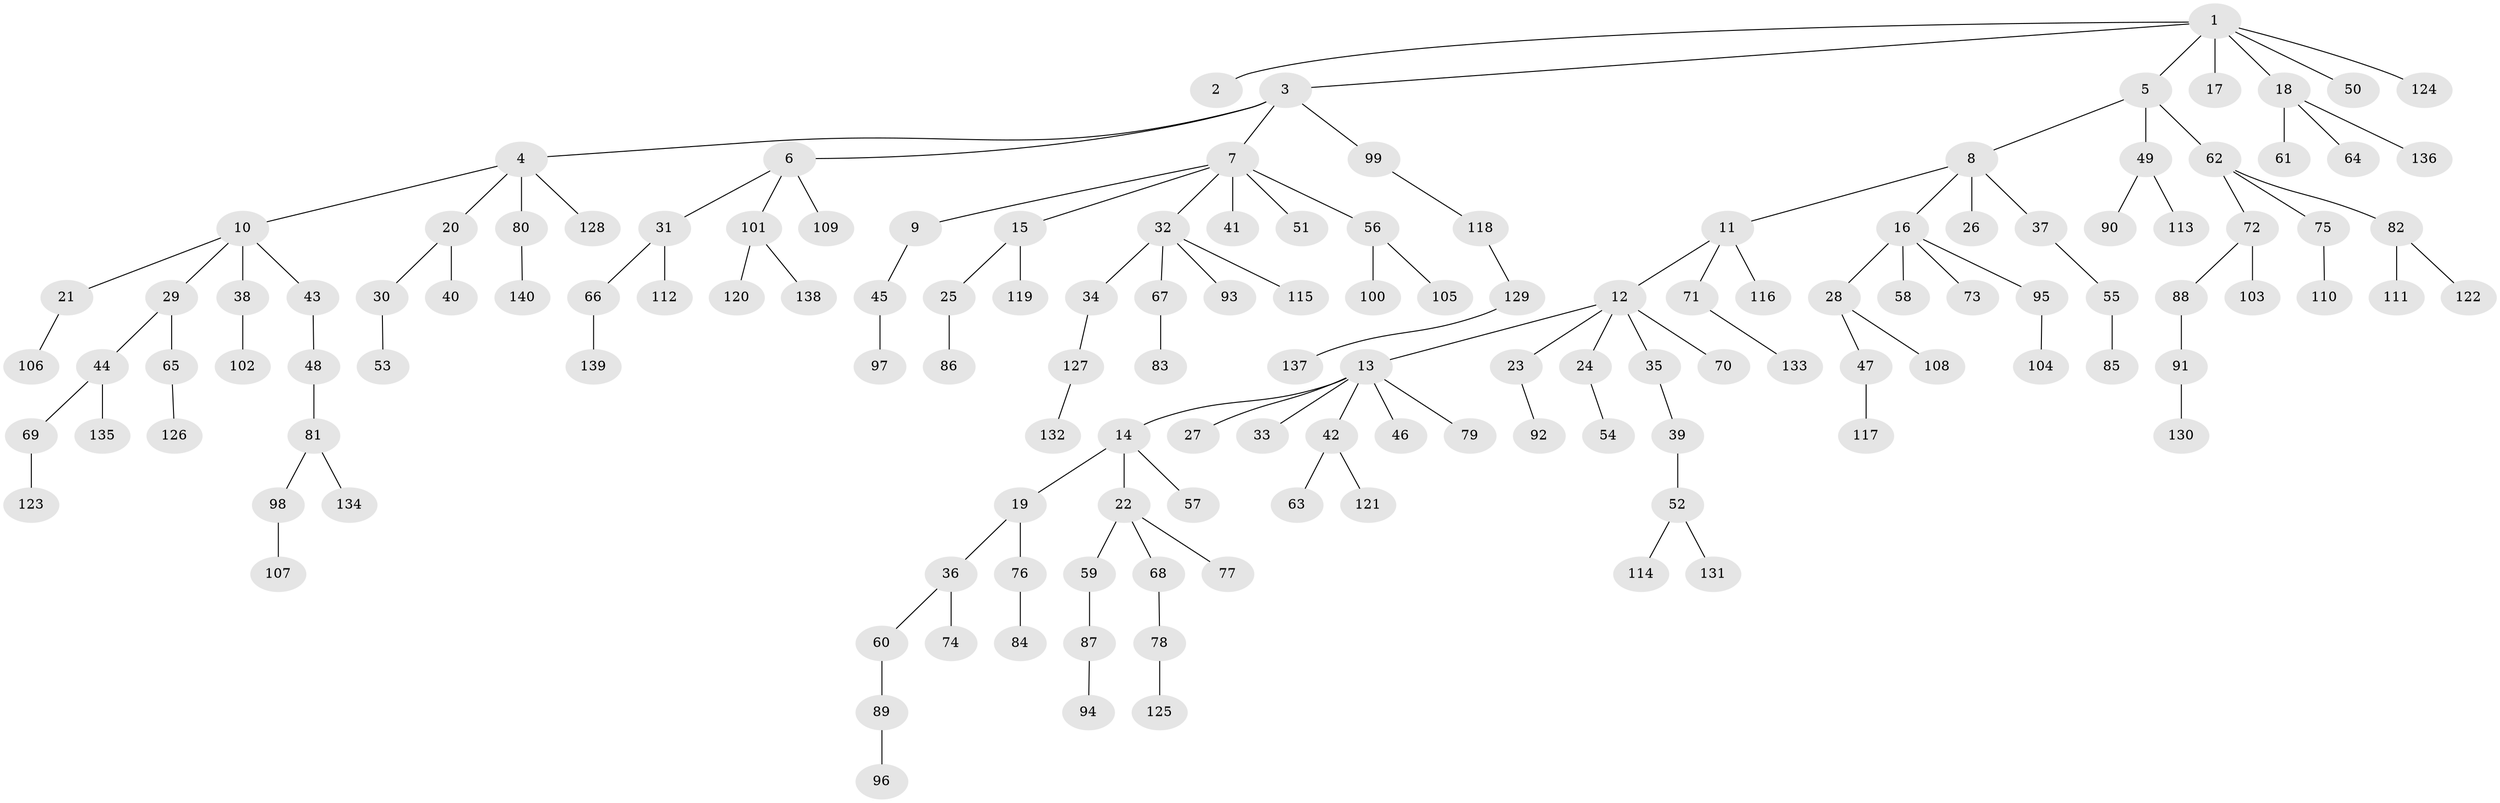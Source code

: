 // coarse degree distribution, {4: 0.0707070707070707, 5: 0.030303030303030304, 3: 0.1111111111111111, 6: 0.030303030303030304, 1: 0.48484848484848486, 2: 0.2727272727272727}
// Generated by graph-tools (version 1.1) at 2025/37/03/04/25 23:37:18]
// undirected, 140 vertices, 139 edges
graph export_dot {
  node [color=gray90,style=filled];
  1;
  2;
  3;
  4;
  5;
  6;
  7;
  8;
  9;
  10;
  11;
  12;
  13;
  14;
  15;
  16;
  17;
  18;
  19;
  20;
  21;
  22;
  23;
  24;
  25;
  26;
  27;
  28;
  29;
  30;
  31;
  32;
  33;
  34;
  35;
  36;
  37;
  38;
  39;
  40;
  41;
  42;
  43;
  44;
  45;
  46;
  47;
  48;
  49;
  50;
  51;
  52;
  53;
  54;
  55;
  56;
  57;
  58;
  59;
  60;
  61;
  62;
  63;
  64;
  65;
  66;
  67;
  68;
  69;
  70;
  71;
  72;
  73;
  74;
  75;
  76;
  77;
  78;
  79;
  80;
  81;
  82;
  83;
  84;
  85;
  86;
  87;
  88;
  89;
  90;
  91;
  92;
  93;
  94;
  95;
  96;
  97;
  98;
  99;
  100;
  101;
  102;
  103;
  104;
  105;
  106;
  107;
  108;
  109;
  110;
  111;
  112;
  113;
  114;
  115;
  116;
  117;
  118;
  119;
  120;
  121;
  122;
  123;
  124;
  125;
  126;
  127;
  128;
  129;
  130;
  131;
  132;
  133;
  134;
  135;
  136;
  137;
  138;
  139;
  140;
  1 -- 2;
  1 -- 3;
  1 -- 5;
  1 -- 17;
  1 -- 18;
  1 -- 50;
  1 -- 124;
  3 -- 4;
  3 -- 6;
  3 -- 7;
  3 -- 99;
  4 -- 10;
  4 -- 20;
  4 -- 80;
  4 -- 128;
  5 -- 8;
  5 -- 49;
  5 -- 62;
  6 -- 31;
  6 -- 101;
  6 -- 109;
  7 -- 9;
  7 -- 15;
  7 -- 32;
  7 -- 41;
  7 -- 51;
  7 -- 56;
  8 -- 11;
  8 -- 16;
  8 -- 26;
  8 -- 37;
  9 -- 45;
  10 -- 21;
  10 -- 29;
  10 -- 38;
  10 -- 43;
  11 -- 12;
  11 -- 71;
  11 -- 116;
  12 -- 13;
  12 -- 23;
  12 -- 24;
  12 -- 35;
  12 -- 70;
  13 -- 14;
  13 -- 27;
  13 -- 33;
  13 -- 42;
  13 -- 46;
  13 -- 79;
  14 -- 19;
  14 -- 22;
  14 -- 57;
  15 -- 25;
  15 -- 119;
  16 -- 28;
  16 -- 58;
  16 -- 73;
  16 -- 95;
  18 -- 61;
  18 -- 64;
  18 -- 136;
  19 -- 36;
  19 -- 76;
  20 -- 30;
  20 -- 40;
  21 -- 106;
  22 -- 59;
  22 -- 68;
  22 -- 77;
  23 -- 92;
  24 -- 54;
  25 -- 86;
  28 -- 47;
  28 -- 108;
  29 -- 44;
  29 -- 65;
  30 -- 53;
  31 -- 66;
  31 -- 112;
  32 -- 34;
  32 -- 67;
  32 -- 93;
  32 -- 115;
  34 -- 127;
  35 -- 39;
  36 -- 60;
  36 -- 74;
  37 -- 55;
  38 -- 102;
  39 -- 52;
  42 -- 63;
  42 -- 121;
  43 -- 48;
  44 -- 69;
  44 -- 135;
  45 -- 97;
  47 -- 117;
  48 -- 81;
  49 -- 90;
  49 -- 113;
  52 -- 114;
  52 -- 131;
  55 -- 85;
  56 -- 100;
  56 -- 105;
  59 -- 87;
  60 -- 89;
  62 -- 72;
  62 -- 75;
  62 -- 82;
  65 -- 126;
  66 -- 139;
  67 -- 83;
  68 -- 78;
  69 -- 123;
  71 -- 133;
  72 -- 88;
  72 -- 103;
  75 -- 110;
  76 -- 84;
  78 -- 125;
  80 -- 140;
  81 -- 98;
  81 -- 134;
  82 -- 111;
  82 -- 122;
  87 -- 94;
  88 -- 91;
  89 -- 96;
  91 -- 130;
  95 -- 104;
  98 -- 107;
  99 -- 118;
  101 -- 120;
  101 -- 138;
  118 -- 129;
  127 -- 132;
  129 -- 137;
}
